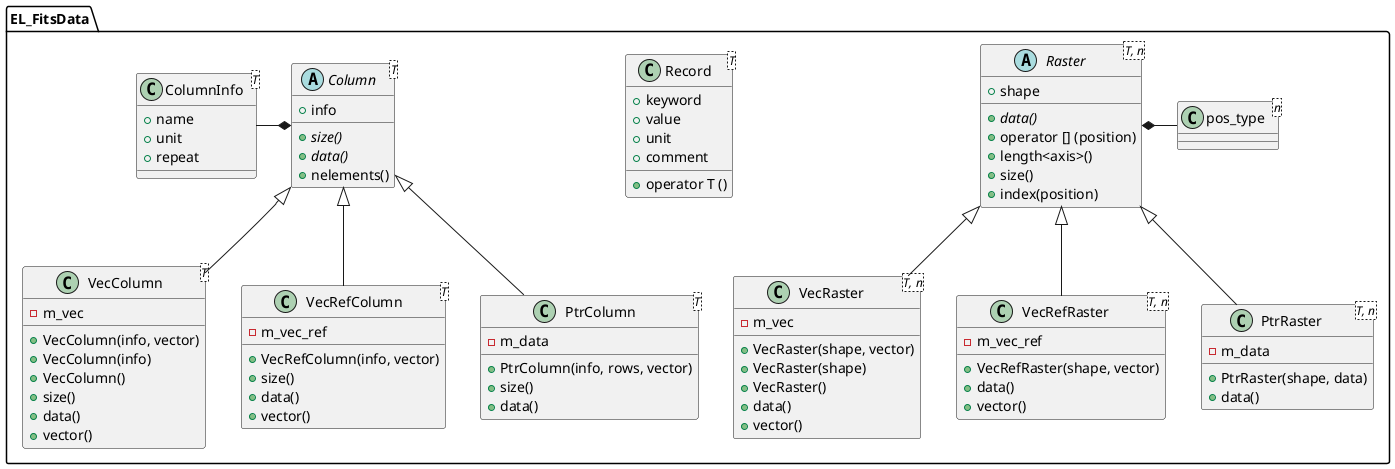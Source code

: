 @startuml

package EL_FitsData {

Raster <|-- VecRaster
Raster <|-- VecRefRaster
Raster <|-- PtrRaster
Raster *- pos_type

Record -[hidden] Record

Column <|-- VecColumn
Column <|-- VecRefColumn
Column <|-- PtrColumn
ColumnInfo -* Column

class pos_type<n> {
}

abstract class Raster<T, n> {
+ shape
+ {abstract} data()
+ operator [] (position)
+ length<axis>()
+ size()
+ index(position)
}

class VecRaster<T, n> {
- m_vec
+ VecRaster(shape, vector)
+ VecRaster(shape)
+ VecRaster()
+ data()
+ vector()
}

class VecRefRaster<T, n> {
- m_vec_ref
+ VecRefRaster(shape, vector)
+ data()
+ vector()
}

class PtrRaster<T, n> {
- m_data
+ PtrRaster(shape, data)
+ data()
}

class Record<T> {
+ keyword
+ value
+ unit
+ comment
+ operator T ()
}

class ColumnInfo<T> {
+ name
+ unit
+ repeat
}

abstract class Column<T> {
+ info
+ {abstract} size()
+ {abstract} data()
+ nelements()
}

class VecColumn<T> {
- m_vec
+ VecColumn(info, vector)
+ VecColumn(info)
+ VecColumn()
+ size()
+ data()
+ vector()
}

class VecRefColumn<T> {
- m_vec_ref
+ VecRefColumn(info, vector)
+ size()
+ data()
+ vector()
}

class PtrColumn<T> {
- m_data
+ PtrColumn(info, rows, vector)
+ size()
+ data()
}

}

@enduml
